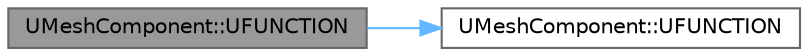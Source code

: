 digraph "UMeshComponent::UFUNCTION"
{
 // INTERACTIVE_SVG=YES
 // LATEX_PDF_SIZE
  bgcolor="transparent";
  edge [fontname=Helvetica,fontsize=10,labelfontname=Helvetica,labelfontsize=10];
  node [fontname=Helvetica,fontsize=10,shape=box,height=0.2,width=0.4];
  rankdir="LR";
  Node1 [id="Node000001",label="UMeshComponent::UFUNCTION",height=0.2,width=0.4,color="gray40", fillcolor="grey60", style="filled", fontcolor="black",tooltip="Change the overlay material max draw distance used by this instance."];
  Node1 -> Node2 [id="edge1_Node000001_Node000002",color="steelblue1",style="solid",tooltip=" "];
  Node2 [id="Node000002",label="UMeshComponent::UFUNCTION",height=0.2,width=0.4,color="grey40", fillcolor="white", style="filled",URL="$d6/d74/classUMeshComponent.html#a4ee64782e1fc14ffb272152456967d13",tooltip="Per-Component material overrides."];
}
